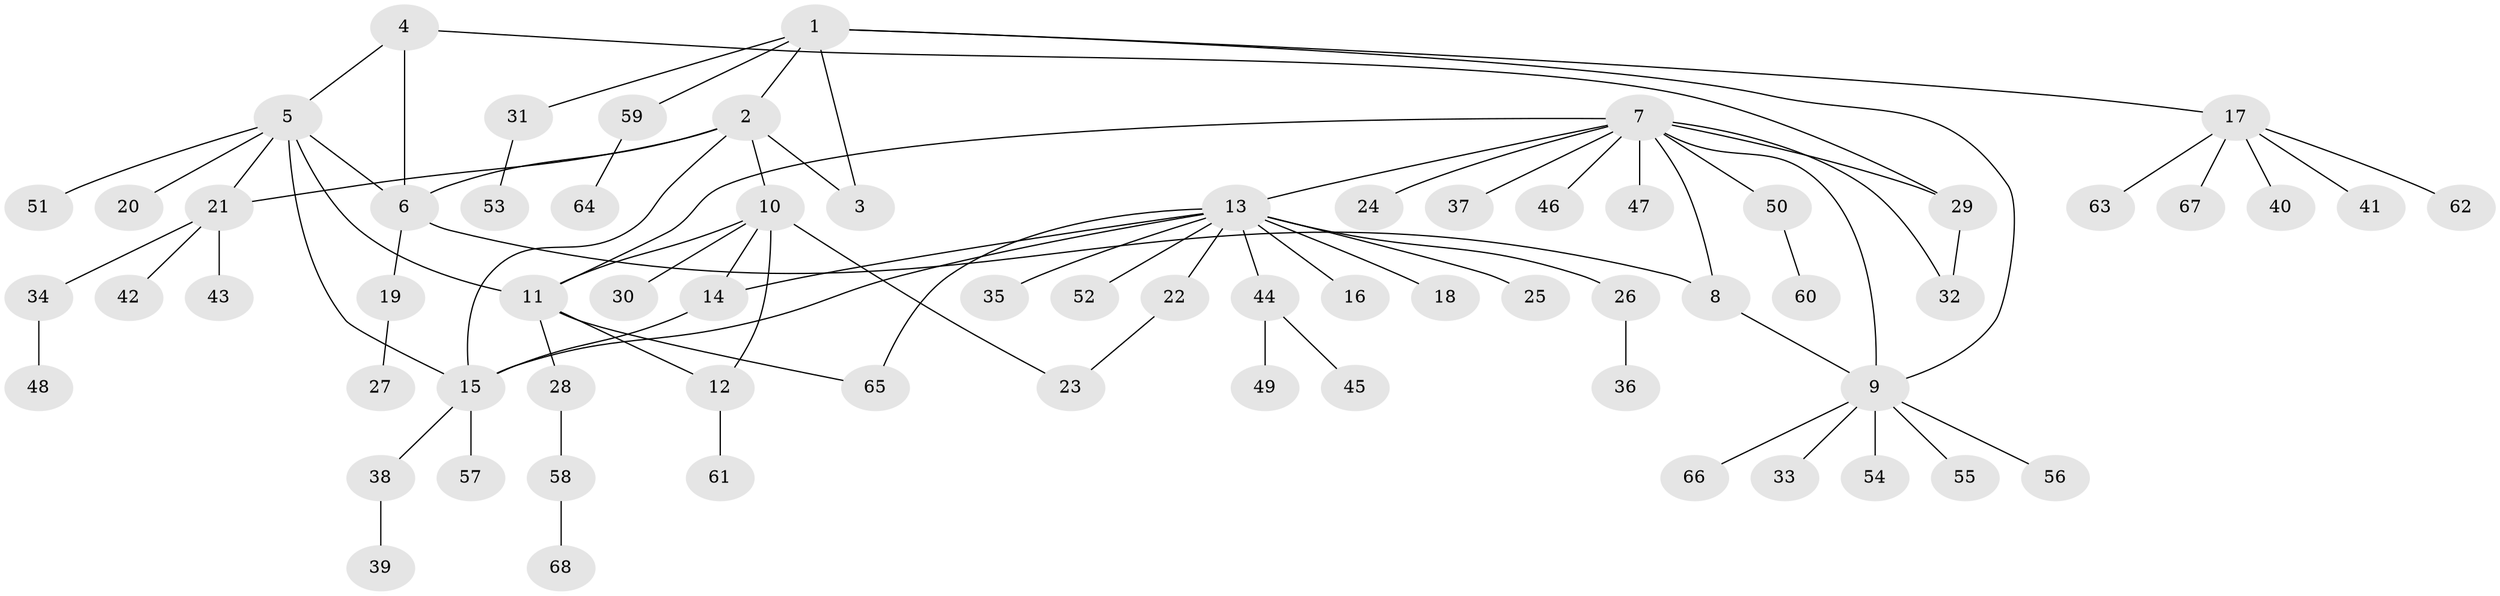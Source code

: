 // coarse degree distribution, {6: 0.10638297872340426, 2: 0.14893617021276595, 3: 0.06382978723404255, 10: 0.0425531914893617, 5: 0.02127659574468085, 4: 0.02127659574468085, 11: 0.02127659574468085, 1: 0.574468085106383}
// Generated by graph-tools (version 1.1) at 2025/19/03/04/25 18:19:28]
// undirected, 68 vertices, 83 edges
graph export_dot {
graph [start="1"]
  node [color=gray90,style=filled];
  1;
  2;
  3;
  4;
  5;
  6;
  7;
  8;
  9;
  10;
  11;
  12;
  13;
  14;
  15;
  16;
  17;
  18;
  19;
  20;
  21;
  22;
  23;
  24;
  25;
  26;
  27;
  28;
  29;
  30;
  31;
  32;
  33;
  34;
  35;
  36;
  37;
  38;
  39;
  40;
  41;
  42;
  43;
  44;
  45;
  46;
  47;
  48;
  49;
  50;
  51;
  52;
  53;
  54;
  55;
  56;
  57;
  58;
  59;
  60;
  61;
  62;
  63;
  64;
  65;
  66;
  67;
  68;
  1 -- 2;
  1 -- 3;
  1 -- 9;
  1 -- 17;
  1 -- 31;
  1 -- 59;
  2 -- 3;
  2 -- 6;
  2 -- 10;
  2 -- 15;
  2 -- 21;
  4 -- 5;
  4 -- 6;
  4 -- 29;
  5 -- 6;
  5 -- 11;
  5 -- 15;
  5 -- 20;
  5 -- 21;
  5 -- 51;
  6 -- 8;
  6 -- 19;
  7 -- 8;
  7 -- 9;
  7 -- 11;
  7 -- 13;
  7 -- 24;
  7 -- 29;
  7 -- 32;
  7 -- 37;
  7 -- 46;
  7 -- 47;
  7 -- 50;
  8 -- 9;
  9 -- 33;
  9 -- 54;
  9 -- 55;
  9 -- 56;
  9 -- 66;
  10 -- 11;
  10 -- 12;
  10 -- 14;
  10 -- 23;
  10 -- 30;
  11 -- 12;
  11 -- 28;
  11 -- 65;
  12 -- 61;
  13 -- 14;
  13 -- 15;
  13 -- 16;
  13 -- 18;
  13 -- 22;
  13 -- 25;
  13 -- 26;
  13 -- 35;
  13 -- 44;
  13 -- 52;
  13 -- 65;
  14 -- 15;
  15 -- 38;
  15 -- 57;
  17 -- 40;
  17 -- 41;
  17 -- 62;
  17 -- 63;
  17 -- 67;
  19 -- 27;
  21 -- 34;
  21 -- 42;
  21 -- 43;
  22 -- 23;
  26 -- 36;
  28 -- 58;
  29 -- 32;
  31 -- 53;
  34 -- 48;
  38 -- 39;
  44 -- 45;
  44 -- 49;
  50 -- 60;
  58 -- 68;
  59 -- 64;
}

